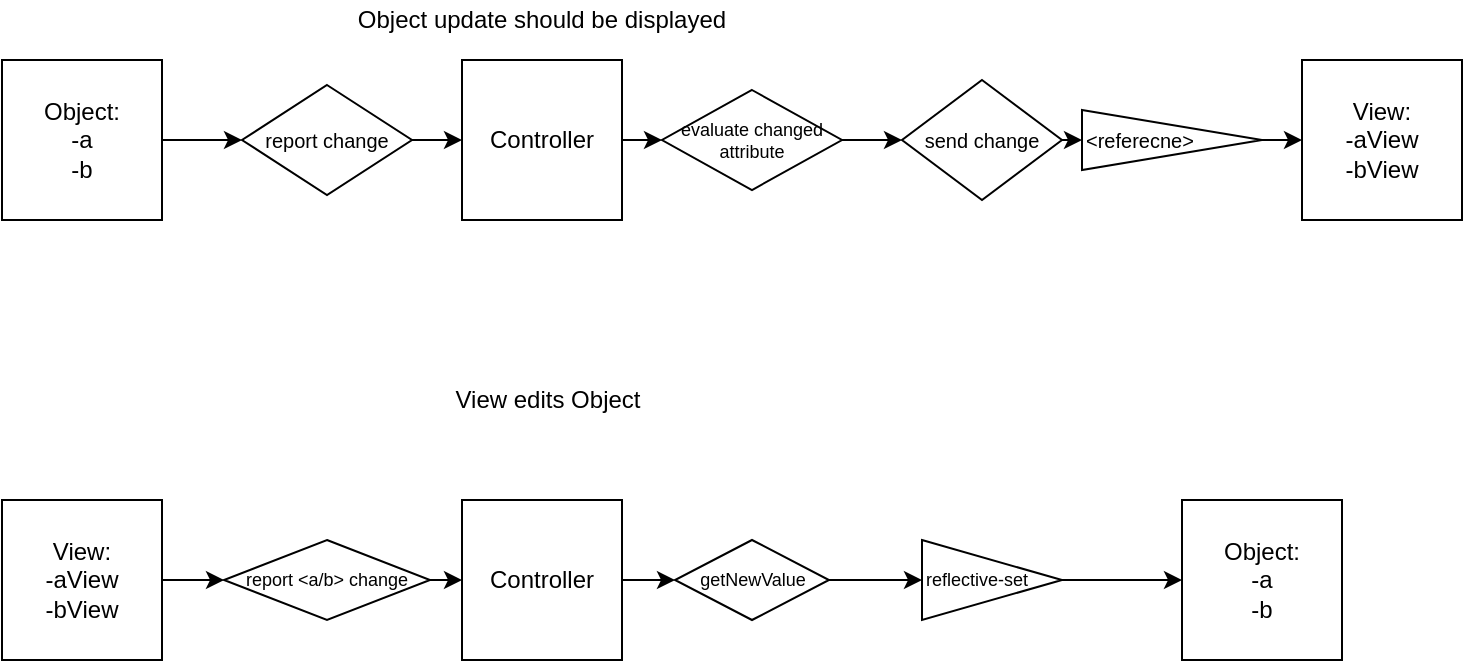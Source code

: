 <mxfile version="12.1.0" type="device" pages="1"><diagram id="yiRJJrBR_05nbegD9q1q" name="Page-1"><mxGraphModel dx="971" dy="1726" grid="1" gridSize="10" guides="1" tooltips="1" connect="1" arrows="1" fold="1" page="1" pageScale="1" pageWidth="827" pageHeight="1169" math="0" shadow="0"><root><mxCell id="0"/><mxCell id="1" parent="0"/><mxCell id="ENoYjGV3sgmEFlSGcbeG-12" style="edgeStyle=orthogonalEdgeStyle;rounded=0;orthogonalLoop=1;jettySize=auto;html=1;exitX=1;exitY=0.5;exitDx=0;exitDy=0;entryX=0;entryY=0.5;entryDx=0;entryDy=0;" edge="1" parent="1" source="ENoYjGV3sgmEFlSGcbeG-1" target="ENoYjGV3sgmEFlSGcbeG-4"><mxGeometry relative="1" as="geometry"/></mxCell><mxCell id="ENoYjGV3sgmEFlSGcbeG-1" value="Object:&lt;br&gt;-a&lt;br&gt;-b" style="whiteSpace=wrap;html=1;aspect=fixed;" vertex="1" parent="1"><mxGeometry x="90" width="80" height="80" as="geometry"/></mxCell><mxCell id="ENoYjGV3sgmEFlSGcbeG-2" value="View:&lt;br&gt;-aView&lt;br&gt;-bView" style="whiteSpace=wrap;html=1;aspect=fixed;" vertex="1" parent="1"><mxGeometry x="740" width="80" height="80" as="geometry"/></mxCell><mxCell id="ENoYjGV3sgmEFlSGcbeG-18" style="edgeStyle=orthogonalEdgeStyle;rounded=0;orthogonalLoop=1;jettySize=auto;html=1;exitX=1;exitY=0.5;exitDx=0;exitDy=0;entryX=0;entryY=0.5;entryDx=0;entryDy=0;" edge="1" parent="1" source="ENoYjGV3sgmEFlSGcbeG-3" target="ENoYjGV3sgmEFlSGcbeG-17"><mxGeometry relative="1" as="geometry"/></mxCell><mxCell id="ENoYjGV3sgmEFlSGcbeG-3" value="Controller" style="whiteSpace=wrap;html=1;aspect=fixed;" vertex="1" parent="1"><mxGeometry x="320" width="80" height="80" as="geometry"/></mxCell><mxCell id="ENoYjGV3sgmEFlSGcbeG-16" style="edgeStyle=orthogonalEdgeStyle;rounded=0;orthogonalLoop=1;jettySize=auto;html=1;exitX=1;exitY=0.5;exitDx=0;exitDy=0;entryX=0;entryY=0.5;entryDx=0;entryDy=0;" edge="1" parent="1" source="ENoYjGV3sgmEFlSGcbeG-4" target="ENoYjGV3sgmEFlSGcbeG-3"><mxGeometry relative="1" as="geometry"/></mxCell><mxCell id="ENoYjGV3sgmEFlSGcbeG-4" value="report change" style="rhombus;whiteSpace=wrap;html=1;fontSize=10;" vertex="1" parent="1"><mxGeometry x="210" y="12.5" width="85" height="55" as="geometry"/></mxCell><mxCell id="ENoYjGV3sgmEFlSGcbeG-11" value="Object update should be displayed" style="text;html=1;strokeColor=none;fillColor=none;align=center;verticalAlign=middle;whiteSpace=wrap;rounded=0;" vertex="1" parent="1"><mxGeometry x="240" y="-30" width="240" height="20" as="geometry"/></mxCell><mxCell id="ENoYjGV3sgmEFlSGcbeG-20" style="edgeStyle=orthogonalEdgeStyle;rounded=0;orthogonalLoop=1;jettySize=auto;html=1;exitX=1;exitY=0.5;exitDx=0;exitDy=0;entryX=0;entryY=0.5;entryDx=0;entryDy=0;" edge="1" parent="1" source="ENoYjGV3sgmEFlSGcbeG-17" target="ENoYjGV3sgmEFlSGcbeG-19"><mxGeometry relative="1" as="geometry"/></mxCell><mxCell id="ENoYjGV3sgmEFlSGcbeG-17" value="evaluate changed attribute" style="rhombus;whiteSpace=wrap;html=1;fontSize=9;verticalAlign=middle;align=center;" vertex="1" parent="1"><mxGeometry x="420" y="15" width="90" height="50" as="geometry"/></mxCell><mxCell id="ENoYjGV3sgmEFlSGcbeG-25" style="edgeStyle=orthogonalEdgeStyle;rounded=0;orthogonalLoop=1;jettySize=auto;html=1;exitX=1;exitY=0.5;exitDx=0;exitDy=0;entryX=0;entryY=0.5;entryDx=0;entryDy=0;" edge="1" parent="1" source="ENoYjGV3sgmEFlSGcbeG-19" target="ENoYjGV3sgmEFlSGcbeG-24"><mxGeometry relative="1" as="geometry"/></mxCell><mxCell id="ENoYjGV3sgmEFlSGcbeG-19" value="send change" style="rhombus;whiteSpace=wrap;html=1;fontSize=10;" vertex="1" parent="1"><mxGeometry x="540" y="10" width="80" height="60" as="geometry"/></mxCell><mxCell id="ENoYjGV3sgmEFlSGcbeG-26" style="edgeStyle=orthogonalEdgeStyle;rounded=0;orthogonalLoop=1;jettySize=auto;html=1;exitX=1;exitY=0.5;exitDx=0;exitDy=0;" edge="1" parent="1" source="ENoYjGV3sgmEFlSGcbeG-24"><mxGeometry relative="1" as="geometry"><mxPoint x="740" y="40" as="targetPoint"/></mxGeometry></mxCell><mxCell id="ENoYjGV3sgmEFlSGcbeG-24" value="&amp;lt;referecne&amp;gt;" style="triangle;whiteSpace=wrap;html=1;align=left;fontSize=10;" vertex="1" parent="1"><mxGeometry x="630" y="25" width="90" height="30" as="geometry"/></mxCell><mxCell id="ENoYjGV3sgmEFlSGcbeG-31" style="edgeStyle=orthogonalEdgeStyle;rounded=0;orthogonalLoop=1;jettySize=auto;html=1;exitX=1;exitY=0.5;exitDx=0;exitDy=0;entryX=0;entryY=0.5;entryDx=0;entryDy=0;fontSize=9;" edge="1" parent="1" source="ENoYjGV3sgmEFlSGcbeG-28" target="ENoYjGV3sgmEFlSGcbeG-29"><mxGeometry relative="1" as="geometry"/></mxCell><mxCell id="ENoYjGV3sgmEFlSGcbeG-28" value="View:&lt;br&gt;-aView&lt;br&gt;-bView" style="whiteSpace=wrap;html=1;aspect=fixed;" vertex="1" parent="1"><mxGeometry x="90" y="220" width="80" height="80" as="geometry"/></mxCell><mxCell id="ENoYjGV3sgmEFlSGcbeG-34" style="edgeStyle=orthogonalEdgeStyle;rounded=0;orthogonalLoop=1;jettySize=auto;html=1;exitX=1;exitY=0.5;exitDx=0;exitDy=0;entryX=0;entryY=0.5;entryDx=0;entryDy=0;fontSize=9;" edge="1" parent="1" source="ENoYjGV3sgmEFlSGcbeG-29" target="ENoYjGV3sgmEFlSGcbeG-33"><mxGeometry relative="1" as="geometry"/></mxCell><mxCell id="ENoYjGV3sgmEFlSGcbeG-29" value="report &amp;lt;a/b&amp;gt; change" style="rhombus;whiteSpace=wrap;html=1;fontSize=9;align=center;" vertex="1" parent="1"><mxGeometry x="201" y="240" width="103" height="40" as="geometry"/></mxCell><mxCell id="ENoYjGV3sgmEFlSGcbeG-39" style="edgeStyle=orthogonalEdgeStyle;rounded=0;orthogonalLoop=1;jettySize=auto;html=1;exitX=1;exitY=0.5;exitDx=0;exitDy=0;entryX=0;entryY=0.5;entryDx=0;entryDy=0;fontSize=9;" edge="1" parent="1" source="ENoYjGV3sgmEFlSGcbeG-30" target="ENoYjGV3sgmEFlSGcbeG-37"><mxGeometry relative="1" as="geometry"/></mxCell><mxCell id="ENoYjGV3sgmEFlSGcbeG-30" value="getNewValue" style="rhombus;whiteSpace=wrap;html=1;fontSize=9;align=center;" vertex="1" parent="1"><mxGeometry x="426.5" y="240" width="77" height="40" as="geometry"/></mxCell><mxCell id="ENoYjGV3sgmEFlSGcbeG-35" style="edgeStyle=orthogonalEdgeStyle;rounded=0;orthogonalLoop=1;jettySize=auto;html=1;exitX=1;exitY=0.5;exitDx=0;exitDy=0;entryX=0;entryY=0.5;entryDx=0;entryDy=0;fontSize=9;" edge="1" parent="1" source="ENoYjGV3sgmEFlSGcbeG-33" target="ENoYjGV3sgmEFlSGcbeG-30"><mxGeometry relative="1" as="geometry"/></mxCell><mxCell id="ENoYjGV3sgmEFlSGcbeG-33" value="Controller" style="whiteSpace=wrap;html=1;aspect=fixed;" vertex="1" parent="1"><mxGeometry x="320" y="220" width="80" height="80" as="geometry"/></mxCell><mxCell id="ENoYjGV3sgmEFlSGcbeG-42" style="edgeStyle=orthogonalEdgeStyle;rounded=0;orthogonalLoop=1;jettySize=auto;html=1;exitX=1;exitY=0.5;exitDx=0;exitDy=0;entryX=0;entryY=0.5;entryDx=0;entryDy=0;fontSize=9;" edge="1" parent="1" source="ENoYjGV3sgmEFlSGcbeG-37" target="ENoYjGV3sgmEFlSGcbeG-40"><mxGeometry relative="1" as="geometry"><Array as="points"><mxPoint x="680" y="260"/><mxPoint x="680" y="260"/></Array></mxGeometry></mxCell><mxCell id="ENoYjGV3sgmEFlSGcbeG-37" value="reflective-set" style="triangle;whiteSpace=wrap;html=1;fontSize=9;align=left;" vertex="1" parent="1"><mxGeometry x="550" y="240" width="70" height="40" as="geometry"/></mxCell><mxCell id="ENoYjGV3sgmEFlSGcbeG-40" value="Object:&lt;br&gt;-a&lt;br&gt;-b" style="whiteSpace=wrap;html=1;aspect=fixed;" vertex="1" parent="1"><mxGeometry x="680" y="220" width="80" height="80" as="geometry"/></mxCell><mxCell id="ENoYjGV3sgmEFlSGcbeG-44" value="View edits Object" style="text;html=1;strokeColor=none;fillColor=none;align=center;verticalAlign=middle;whiteSpace=wrap;rounded=0;fontSize=12;" vertex="1" parent="1"><mxGeometry x="313" y="160" width="100" height="20" as="geometry"/></mxCell></root></mxGraphModel></diagram></mxfile>